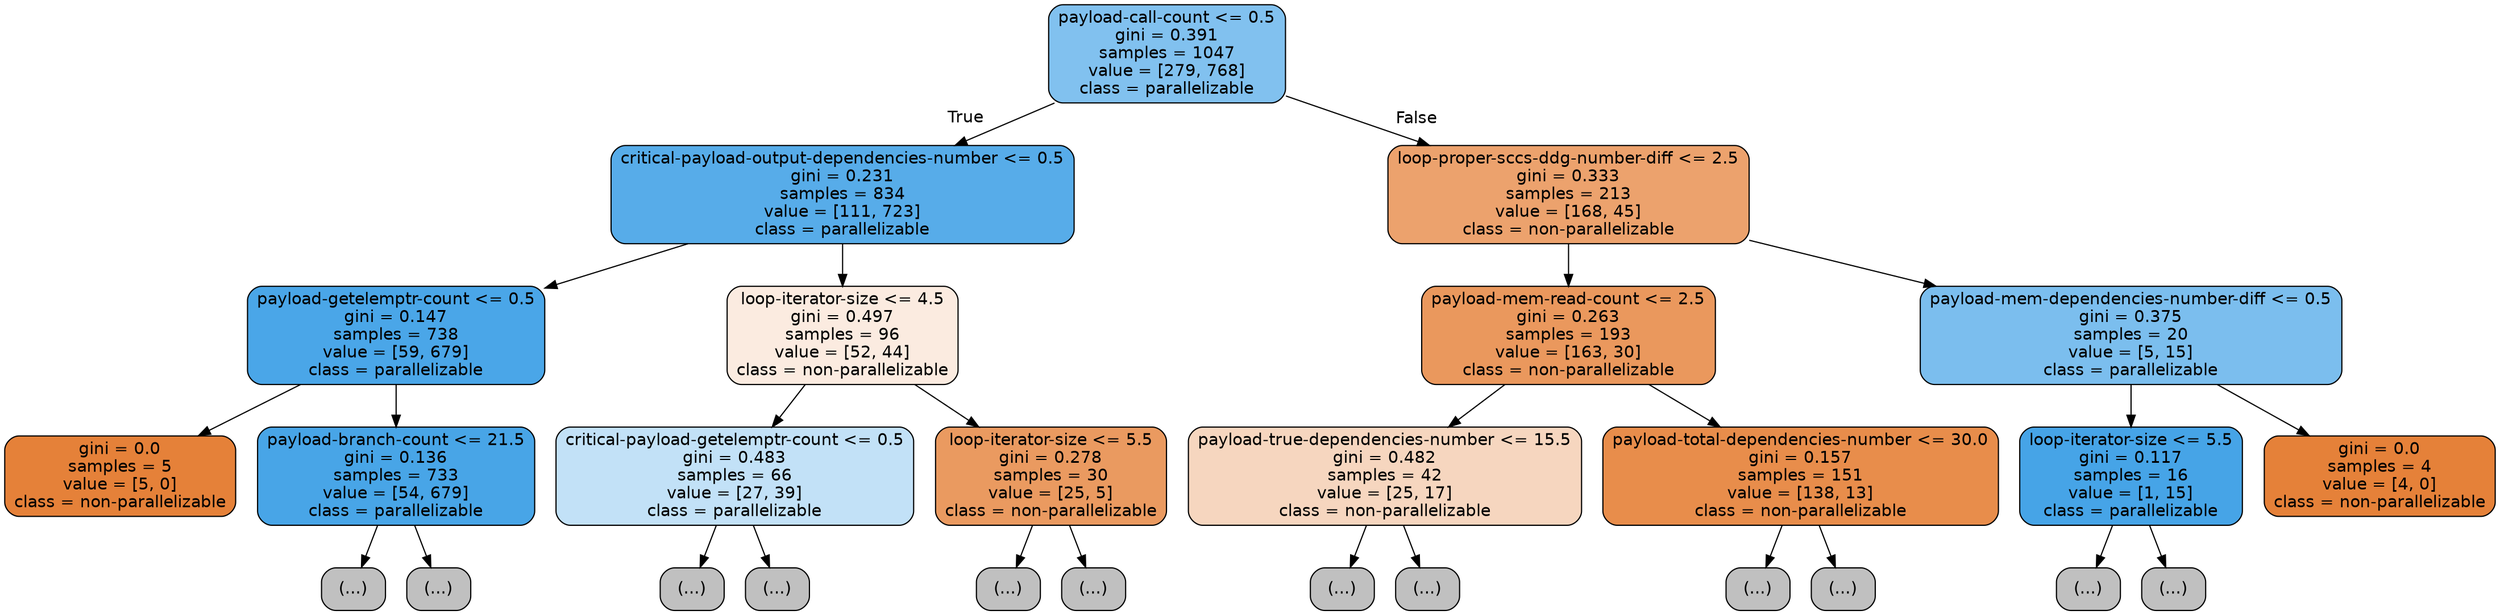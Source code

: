 digraph Tree {
node [shape=box, style="filled, rounded", color="black", fontname=helvetica] ;
edge [fontname=helvetica] ;
0 [label="payload-call-count <= 0.5\ngini = 0.391\nsamples = 1047\nvalue = [279, 768]\nclass = parallelizable", fillcolor="#399de5a2"] ;
1 [label="critical-payload-output-dependencies-number <= 0.5\ngini = 0.231\nsamples = 834\nvalue = [111, 723]\nclass = parallelizable", fillcolor="#399de5d8"] ;
0 -> 1 [labeldistance=2.5, labelangle=45, headlabel="True"] ;
2 [label="payload-getelemptr-count <= 0.5\ngini = 0.147\nsamples = 738\nvalue = [59, 679]\nclass = parallelizable", fillcolor="#399de5e9"] ;
1 -> 2 ;
3 [label="gini = 0.0\nsamples = 5\nvalue = [5, 0]\nclass = non-parallelizable", fillcolor="#e58139ff"] ;
2 -> 3 ;
4 [label="payload-branch-count <= 21.5\ngini = 0.136\nsamples = 733\nvalue = [54, 679]\nclass = parallelizable", fillcolor="#399de5eb"] ;
2 -> 4 ;
5 [label="(...)", fillcolor="#C0C0C0"] ;
4 -> 5 ;
118 [label="(...)", fillcolor="#C0C0C0"] ;
4 -> 118 ;
119 [label="loop-iterator-size <= 4.5\ngini = 0.497\nsamples = 96\nvalue = [52, 44]\nclass = non-parallelizable", fillcolor="#e5813927"] ;
1 -> 119 ;
120 [label="critical-payload-getelemptr-count <= 0.5\ngini = 0.483\nsamples = 66\nvalue = [27, 39]\nclass = parallelizable", fillcolor="#399de54e"] ;
119 -> 120 ;
121 [label="(...)", fillcolor="#C0C0C0"] ;
120 -> 121 ;
148 [label="(...)", fillcolor="#C0C0C0"] ;
120 -> 148 ;
151 [label="loop-iterator-size <= 5.5\ngini = 0.278\nsamples = 30\nvalue = [25, 5]\nclass = non-parallelizable", fillcolor="#e58139cc"] ;
119 -> 151 ;
152 [label="(...)", fillcolor="#C0C0C0"] ;
151 -> 152 ;
157 [label="(...)", fillcolor="#C0C0C0"] ;
151 -> 157 ;
158 [label="loop-proper-sccs-ddg-number-diff <= 2.5\ngini = 0.333\nsamples = 213\nvalue = [168, 45]\nclass = non-parallelizable", fillcolor="#e58139bb"] ;
0 -> 158 [labeldistance=2.5, labelangle=-45, headlabel="False"] ;
159 [label="payload-mem-read-count <= 2.5\ngini = 0.263\nsamples = 193\nvalue = [163, 30]\nclass = non-parallelizable", fillcolor="#e58139d0"] ;
158 -> 159 ;
160 [label="payload-true-dependencies-number <= 15.5\ngini = 0.482\nsamples = 42\nvalue = [25, 17]\nclass = non-parallelizable", fillcolor="#e5813952"] ;
159 -> 160 ;
161 [label="(...)", fillcolor="#C0C0C0"] ;
160 -> 161 ;
166 [label="(...)", fillcolor="#C0C0C0"] ;
160 -> 166 ;
167 [label="payload-total-dependencies-number <= 30.0\ngini = 0.157\nsamples = 151\nvalue = [138, 13]\nclass = non-parallelizable", fillcolor="#e58139e7"] ;
159 -> 167 ;
168 [label="(...)", fillcolor="#C0C0C0"] ;
167 -> 168 ;
175 [label="(...)", fillcolor="#C0C0C0"] ;
167 -> 175 ;
190 [label="payload-mem-dependencies-number-diff <= 0.5\ngini = 0.375\nsamples = 20\nvalue = [5, 15]\nclass = parallelizable", fillcolor="#399de5aa"] ;
158 -> 190 ;
191 [label="loop-iterator-size <= 5.5\ngini = 0.117\nsamples = 16\nvalue = [1, 15]\nclass = parallelizable", fillcolor="#399de5ee"] ;
190 -> 191 ;
192 [label="(...)", fillcolor="#C0C0C0"] ;
191 -> 192 ;
193 [label="(...)", fillcolor="#C0C0C0"] ;
191 -> 193 ;
194 [label="gini = 0.0\nsamples = 4\nvalue = [4, 0]\nclass = non-parallelizable", fillcolor="#e58139ff"] ;
190 -> 194 ;
}